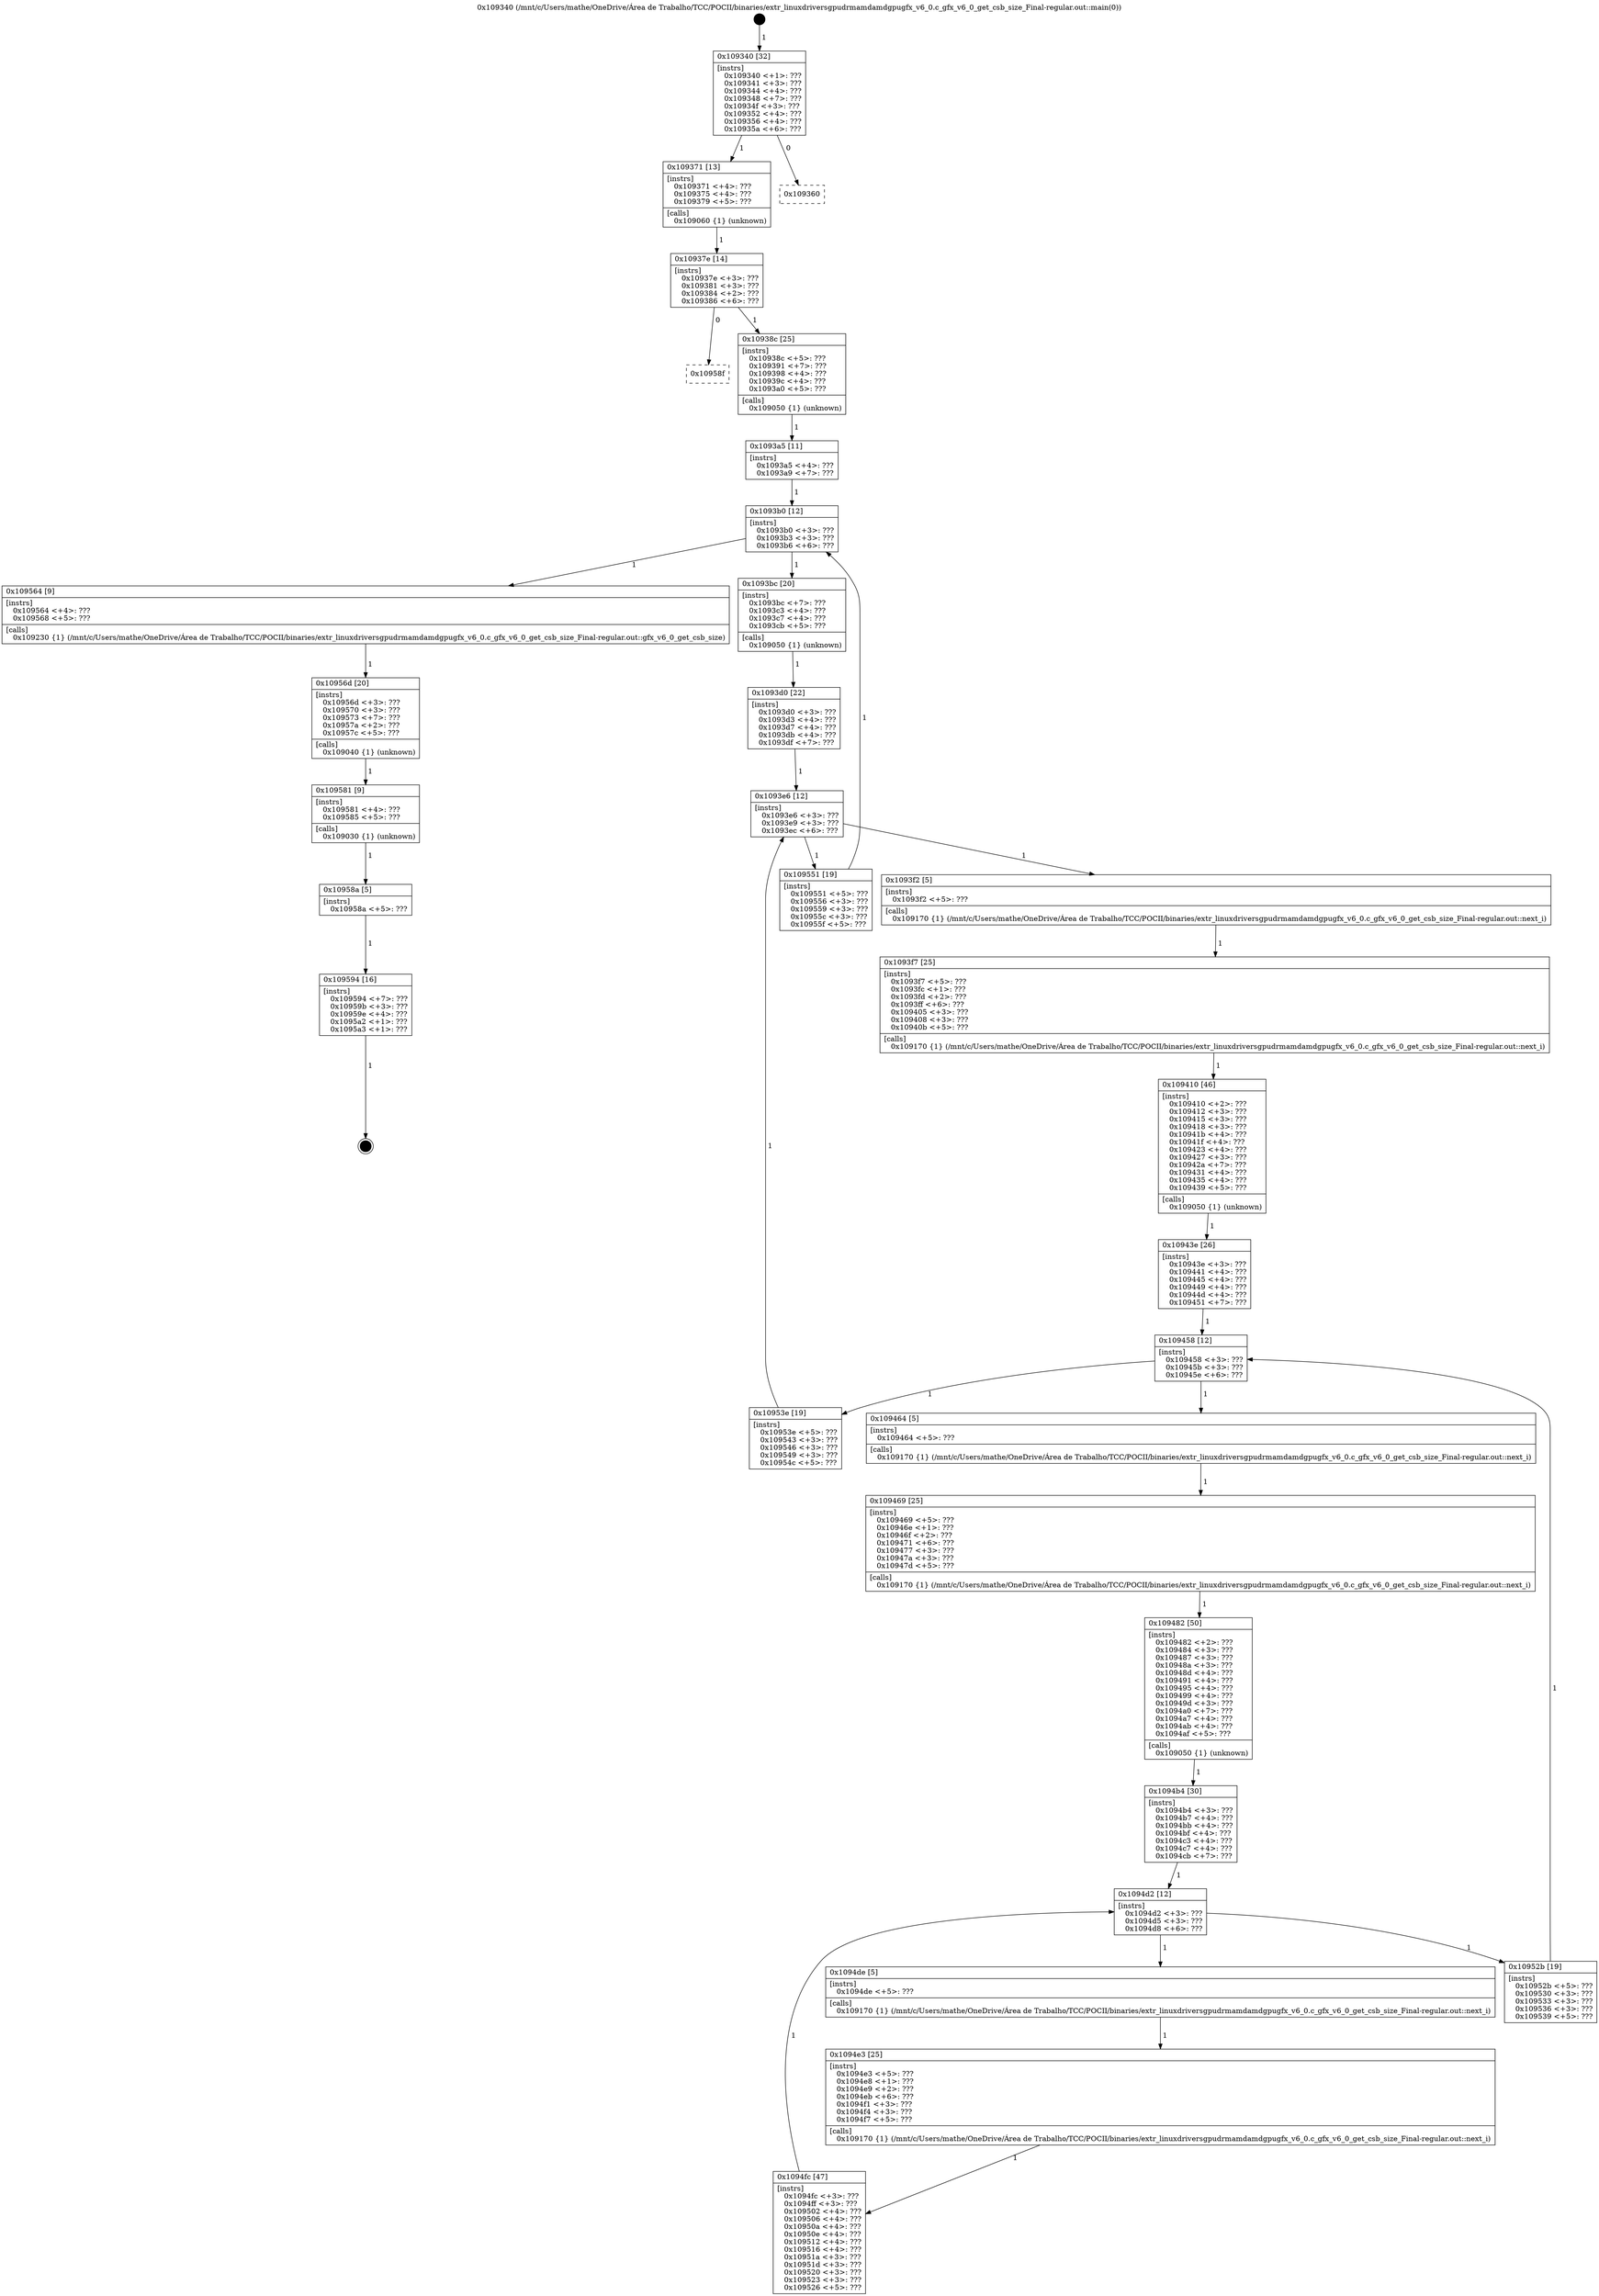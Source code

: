 digraph "0x109340" {
  label = "0x109340 (/mnt/c/Users/mathe/OneDrive/Área de Trabalho/TCC/POCII/binaries/extr_linuxdriversgpudrmamdamdgpugfx_v6_0.c_gfx_v6_0_get_csb_size_Final-regular.out::main(0))"
  labelloc = "t"
  node[shape=record]

  Entry [label="",width=0.3,height=0.3,shape=circle,fillcolor=black,style=filled]
  "0x109340" [label="{
     0x109340 [32]\l
     | [instrs]\l
     &nbsp;&nbsp;0x109340 \<+1\>: ???\l
     &nbsp;&nbsp;0x109341 \<+3\>: ???\l
     &nbsp;&nbsp;0x109344 \<+4\>: ???\l
     &nbsp;&nbsp;0x109348 \<+7\>: ???\l
     &nbsp;&nbsp;0x10934f \<+3\>: ???\l
     &nbsp;&nbsp;0x109352 \<+4\>: ???\l
     &nbsp;&nbsp;0x109356 \<+4\>: ???\l
     &nbsp;&nbsp;0x10935a \<+6\>: ???\l
  }"]
  "0x109371" [label="{
     0x109371 [13]\l
     | [instrs]\l
     &nbsp;&nbsp;0x109371 \<+4\>: ???\l
     &nbsp;&nbsp;0x109375 \<+4\>: ???\l
     &nbsp;&nbsp;0x109379 \<+5\>: ???\l
     | [calls]\l
     &nbsp;&nbsp;0x109060 \{1\} (unknown)\l
  }"]
  "0x109360" [label="{
     0x109360\l
  }", style=dashed]
  "0x10937e" [label="{
     0x10937e [14]\l
     | [instrs]\l
     &nbsp;&nbsp;0x10937e \<+3\>: ???\l
     &nbsp;&nbsp;0x109381 \<+3\>: ???\l
     &nbsp;&nbsp;0x109384 \<+2\>: ???\l
     &nbsp;&nbsp;0x109386 \<+6\>: ???\l
  }"]
  "0x10958f" [label="{
     0x10958f\l
  }", style=dashed]
  "0x10938c" [label="{
     0x10938c [25]\l
     | [instrs]\l
     &nbsp;&nbsp;0x10938c \<+5\>: ???\l
     &nbsp;&nbsp;0x109391 \<+7\>: ???\l
     &nbsp;&nbsp;0x109398 \<+4\>: ???\l
     &nbsp;&nbsp;0x10939c \<+4\>: ???\l
     &nbsp;&nbsp;0x1093a0 \<+5\>: ???\l
     | [calls]\l
     &nbsp;&nbsp;0x109050 \{1\} (unknown)\l
  }"]
  Exit [label="",width=0.3,height=0.3,shape=circle,fillcolor=black,style=filled,peripheries=2]
  "0x1093b0" [label="{
     0x1093b0 [12]\l
     | [instrs]\l
     &nbsp;&nbsp;0x1093b0 \<+3\>: ???\l
     &nbsp;&nbsp;0x1093b3 \<+3\>: ???\l
     &nbsp;&nbsp;0x1093b6 \<+6\>: ???\l
  }"]
  "0x109564" [label="{
     0x109564 [9]\l
     | [instrs]\l
     &nbsp;&nbsp;0x109564 \<+4\>: ???\l
     &nbsp;&nbsp;0x109568 \<+5\>: ???\l
     | [calls]\l
     &nbsp;&nbsp;0x109230 \{1\} (/mnt/c/Users/mathe/OneDrive/Área de Trabalho/TCC/POCII/binaries/extr_linuxdriversgpudrmamdamdgpugfx_v6_0.c_gfx_v6_0_get_csb_size_Final-regular.out::gfx_v6_0_get_csb_size)\l
  }"]
  "0x1093bc" [label="{
     0x1093bc [20]\l
     | [instrs]\l
     &nbsp;&nbsp;0x1093bc \<+7\>: ???\l
     &nbsp;&nbsp;0x1093c3 \<+4\>: ???\l
     &nbsp;&nbsp;0x1093c7 \<+4\>: ???\l
     &nbsp;&nbsp;0x1093cb \<+5\>: ???\l
     | [calls]\l
     &nbsp;&nbsp;0x109050 \{1\} (unknown)\l
  }"]
  "0x1093e6" [label="{
     0x1093e6 [12]\l
     | [instrs]\l
     &nbsp;&nbsp;0x1093e6 \<+3\>: ???\l
     &nbsp;&nbsp;0x1093e9 \<+3\>: ???\l
     &nbsp;&nbsp;0x1093ec \<+6\>: ???\l
  }"]
  "0x109551" [label="{
     0x109551 [19]\l
     | [instrs]\l
     &nbsp;&nbsp;0x109551 \<+5\>: ???\l
     &nbsp;&nbsp;0x109556 \<+3\>: ???\l
     &nbsp;&nbsp;0x109559 \<+3\>: ???\l
     &nbsp;&nbsp;0x10955c \<+3\>: ???\l
     &nbsp;&nbsp;0x10955f \<+5\>: ???\l
  }"]
  "0x1093f2" [label="{
     0x1093f2 [5]\l
     | [instrs]\l
     &nbsp;&nbsp;0x1093f2 \<+5\>: ???\l
     | [calls]\l
     &nbsp;&nbsp;0x109170 \{1\} (/mnt/c/Users/mathe/OneDrive/Área de Trabalho/TCC/POCII/binaries/extr_linuxdriversgpudrmamdamdgpugfx_v6_0.c_gfx_v6_0_get_csb_size_Final-regular.out::next_i)\l
  }"]
  "0x1093f7" [label="{
     0x1093f7 [25]\l
     | [instrs]\l
     &nbsp;&nbsp;0x1093f7 \<+5\>: ???\l
     &nbsp;&nbsp;0x1093fc \<+1\>: ???\l
     &nbsp;&nbsp;0x1093fd \<+2\>: ???\l
     &nbsp;&nbsp;0x1093ff \<+6\>: ???\l
     &nbsp;&nbsp;0x109405 \<+3\>: ???\l
     &nbsp;&nbsp;0x109408 \<+3\>: ???\l
     &nbsp;&nbsp;0x10940b \<+5\>: ???\l
     | [calls]\l
     &nbsp;&nbsp;0x109170 \{1\} (/mnt/c/Users/mathe/OneDrive/Área de Trabalho/TCC/POCII/binaries/extr_linuxdriversgpudrmamdamdgpugfx_v6_0.c_gfx_v6_0_get_csb_size_Final-regular.out::next_i)\l
  }"]
  "0x109410" [label="{
     0x109410 [46]\l
     | [instrs]\l
     &nbsp;&nbsp;0x109410 \<+2\>: ???\l
     &nbsp;&nbsp;0x109412 \<+3\>: ???\l
     &nbsp;&nbsp;0x109415 \<+3\>: ???\l
     &nbsp;&nbsp;0x109418 \<+3\>: ???\l
     &nbsp;&nbsp;0x10941b \<+4\>: ???\l
     &nbsp;&nbsp;0x10941f \<+4\>: ???\l
     &nbsp;&nbsp;0x109423 \<+4\>: ???\l
     &nbsp;&nbsp;0x109427 \<+3\>: ???\l
     &nbsp;&nbsp;0x10942a \<+7\>: ???\l
     &nbsp;&nbsp;0x109431 \<+4\>: ???\l
     &nbsp;&nbsp;0x109435 \<+4\>: ???\l
     &nbsp;&nbsp;0x109439 \<+5\>: ???\l
     | [calls]\l
     &nbsp;&nbsp;0x109050 \{1\} (unknown)\l
  }"]
  "0x109458" [label="{
     0x109458 [12]\l
     | [instrs]\l
     &nbsp;&nbsp;0x109458 \<+3\>: ???\l
     &nbsp;&nbsp;0x10945b \<+3\>: ???\l
     &nbsp;&nbsp;0x10945e \<+6\>: ???\l
  }"]
  "0x10953e" [label="{
     0x10953e [19]\l
     | [instrs]\l
     &nbsp;&nbsp;0x10953e \<+5\>: ???\l
     &nbsp;&nbsp;0x109543 \<+3\>: ???\l
     &nbsp;&nbsp;0x109546 \<+3\>: ???\l
     &nbsp;&nbsp;0x109549 \<+3\>: ???\l
     &nbsp;&nbsp;0x10954c \<+5\>: ???\l
  }"]
  "0x109464" [label="{
     0x109464 [5]\l
     | [instrs]\l
     &nbsp;&nbsp;0x109464 \<+5\>: ???\l
     | [calls]\l
     &nbsp;&nbsp;0x109170 \{1\} (/mnt/c/Users/mathe/OneDrive/Área de Trabalho/TCC/POCII/binaries/extr_linuxdriversgpudrmamdamdgpugfx_v6_0.c_gfx_v6_0_get_csb_size_Final-regular.out::next_i)\l
  }"]
  "0x109469" [label="{
     0x109469 [25]\l
     | [instrs]\l
     &nbsp;&nbsp;0x109469 \<+5\>: ???\l
     &nbsp;&nbsp;0x10946e \<+1\>: ???\l
     &nbsp;&nbsp;0x10946f \<+2\>: ???\l
     &nbsp;&nbsp;0x109471 \<+6\>: ???\l
     &nbsp;&nbsp;0x109477 \<+3\>: ???\l
     &nbsp;&nbsp;0x10947a \<+3\>: ???\l
     &nbsp;&nbsp;0x10947d \<+5\>: ???\l
     | [calls]\l
     &nbsp;&nbsp;0x109170 \{1\} (/mnt/c/Users/mathe/OneDrive/Área de Trabalho/TCC/POCII/binaries/extr_linuxdriversgpudrmamdamdgpugfx_v6_0.c_gfx_v6_0_get_csb_size_Final-regular.out::next_i)\l
  }"]
  "0x109482" [label="{
     0x109482 [50]\l
     | [instrs]\l
     &nbsp;&nbsp;0x109482 \<+2\>: ???\l
     &nbsp;&nbsp;0x109484 \<+3\>: ???\l
     &nbsp;&nbsp;0x109487 \<+3\>: ???\l
     &nbsp;&nbsp;0x10948a \<+3\>: ???\l
     &nbsp;&nbsp;0x10948d \<+4\>: ???\l
     &nbsp;&nbsp;0x109491 \<+4\>: ???\l
     &nbsp;&nbsp;0x109495 \<+4\>: ???\l
     &nbsp;&nbsp;0x109499 \<+4\>: ???\l
     &nbsp;&nbsp;0x10949d \<+3\>: ???\l
     &nbsp;&nbsp;0x1094a0 \<+7\>: ???\l
     &nbsp;&nbsp;0x1094a7 \<+4\>: ???\l
     &nbsp;&nbsp;0x1094ab \<+4\>: ???\l
     &nbsp;&nbsp;0x1094af \<+5\>: ???\l
     | [calls]\l
     &nbsp;&nbsp;0x109050 \{1\} (unknown)\l
  }"]
  "0x1094d2" [label="{
     0x1094d2 [12]\l
     | [instrs]\l
     &nbsp;&nbsp;0x1094d2 \<+3\>: ???\l
     &nbsp;&nbsp;0x1094d5 \<+3\>: ???\l
     &nbsp;&nbsp;0x1094d8 \<+6\>: ???\l
  }"]
  "0x10952b" [label="{
     0x10952b [19]\l
     | [instrs]\l
     &nbsp;&nbsp;0x10952b \<+5\>: ???\l
     &nbsp;&nbsp;0x109530 \<+3\>: ???\l
     &nbsp;&nbsp;0x109533 \<+3\>: ???\l
     &nbsp;&nbsp;0x109536 \<+3\>: ???\l
     &nbsp;&nbsp;0x109539 \<+5\>: ???\l
  }"]
  "0x1094de" [label="{
     0x1094de [5]\l
     | [instrs]\l
     &nbsp;&nbsp;0x1094de \<+5\>: ???\l
     | [calls]\l
     &nbsp;&nbsp;0x109170 \{1\} (/mnt/c/Users/mathe/OneDrive/Área de Trabalho/TCC/POCII/binaries/extr_linuxdriversgpudrmamdamdgpugfx_v6_0.c_gfx_v6_0_get_csb_size_Final-regular.out::next_i)\l
  }"]
  "0x1094e3" [label="{
     0x1094e3 [25]\l
     | [instrs]\l
     &nbsp;&nbsp;0x1094e3 \<+5\>: ???\l
     &nbsp;&nbsp;0x1094e8 \<+1\>: ???\l
     &nbsp;&nbsp;0x1094e9 \<+2\>: ???\l
     &nbsp;&nbsp;0x1094eb \<+6\>: ???\l
     &nbsp;&nbsp;0x1094f1 \<+3\>: ???\l
     &nbsp;&nbsp;0x1094f4 \<+3\>: ???\l
     &nbsp;&nbsp;0x1094f7 \<+5\>: ???\l
     | [calls]\l
     &nbsp;&nbsp;0x109170 \{1\} (/mnt/c/Users/mathe/OneDrive/Área de Trabalho/TCC/POCII/binaries/extr_linuxdriversgpudrmamdamdgpugfx_v6_0.c_gfx_v6_0_get_csb_size_Final-regular.out::next_i)\l
  }"]
  "0x1094fc" [label="{
     0x1094fc [47]\l
     | [instrs]\l
     &nbsp;&nbsp;0x1094fc \<+3\>: ???\l
     &nbsp;&nbsp;0x1094ff \<+3\>: ???\l
     &nbsp;&nbsp;0x109502 \<+4\>: ???\l
     &nbsp;&nbsp;0x109506 \<+4\>: ???\l
     &nbsp;&nbsp;0x10950a \<+4\>: ???\l
     &nbsp;&nbsp;0x10950e \<+4\>: ???\l
     &nbsp;&nbsp;0x109512 \<+4\>: ???\l
     &nbsp;&nbsp;0x109516 \<+4\>: ???\l
     &nbsp;&nbsp;0x10951a \<+3\>: ???\l
     &nbsp;&nbsp;0x10951d \<+3\>: ???\l
     &nbsp;&nbsp;0x109520 \<+3\>: ???\l
     &nbsp;&nbsp;0x109523 \<+3\>: ???\l
     &nbsp;&nbsp;0x109526 \<+5\>: ???\l
  }"]
  "0x1094b4" [label="{
     0x1094b4 [30]\l
     | [instrs]\l
     &nbsp;&nbsp;0x1094b4 \<+3\>: ???\l
     &nbsp;&nbsp;0x1094b7 \<+4\>: ???\l
     &nbsp;&nbsp;0x1094bb \<+4\>: ???\l
     &nbsp;&nbsp;0x1094bf \<+4\>: ???\l
     &nbsp;&nbsp;0x1094c3 \<+4\>: ???\l
     &nbsp;&nbsp;0x1094c7 \<+4\>: ???\l
     &nbsp;&nbsp;0x1094cb \<+7\>: ???\l
  }"]
  "0x109594" [label="{
     0x109594 [16]\l
     | [instrs]\l
     &nbsp;&nbsp;0x109594 \<+7\>: ???\l
     &nbsp;&nbsp;0x10959b \<+3\>: ???\l
     &nbsp;&nbsp;0x10959e \<+4\>: ???\l
     &nbsp;&nbsp;0x1095a2 \<+1\>: ???\l
     &nbsp;&nbsp;0x1095a3 \<+1\>: ???\l
  }"]
  "0x10943e" [label="{
     0x10943e [26]\l
     | [instrs]\l
     &nbsp;&nbsp;0x10943e \<+3\>: ???\l
     &nbsp;&nbsp;0x109441 \<+4\>: ???\l
     &nbsp;&nbsp;0x109445 \<+4\>: ???\l
     &nbsp;&nbsp;0x109449 \<+4\>: ???\l
     &nbsp;&nbsp;0x10944d \<+4\>: ???\l
     &nbsp;&nbsp;0x109451 \<+7\>: ???\l
  }"]
  "0x10958a" [label="{
     0x10958a [5]\l
     | [instrs]\l
     &nbsp;&nbsp;0x10958a \<+5\>: ???\l
  }"]
  "0x1093d0" [label="{
     0x1093d0 [22]\l
     | [instrs]\l
     &nbsp;&nbsp;0x1093d0 \<+3\>: ???\l
     &nbsp;&nbsp;0x1093d3 \<+4\>: ???\l
     &nbsp;&nbsp;0x1093d7 \<+4\>: ???\l
     &nbsp;&nbsp;0x1093db \<+4\>: ???\l
     &nbsp;&nbsp;0x1093df \<+7\>: ???\l
  }"]
  "0x109581" [label="{
     0x109581 [9]\l
     | [instrs]\l
     &nbsp;&nbsp;0x109581 \<+4\>: ???\l
     &nbsp;&nbsp;0x109585 \<+5\>: ???\l
     | [calls]\l
     &nbsp;&nbsp;0x109030 \{1\} (unknown)\l
  }"]
  "0x1093a5" [label="{
     0x1093a5 [11]\l
     | [instrs]\l
     &nbsp;&nbsp;0x1093a5 \<+4\>: ???\l
     &nbsp;&nbsp;0x1093a9 \<+7\>: ???\l
  }"]
  "0x10956d" [label="{
     0x10956d [20]\l
     | [instrs]\l
     &nbsp;&nbsp;0x10956d \<+3\>: ???\l
     &nbsp;&nbsp;0x109570 \<+3\>: ???\l
     &nbsp;&nbsp;0x109573 \<+7\>: ???\l
     &nbsp;&nbsp;0x10957a \<+2\>: ???\l
     &nbsp;&nbsp;0x10957c \<+5\>: ???\l
     | [calls]\l
     &nbsp;&nbsp;0x109040 \{1\} (unknown)\l
  }"]
  Entry -> "0x109340" [label=" 1"]
  "0x109340" -> "0x109371" [label=" 1"]
  "0x109340" -> "0x109360" [label=" 0"]
  "0x109371" -> "0x10937e" [label=" 1"]
  "0x10937e" -> "0x10958f" [label=" 0"]
  "0x10937e" -> "0x10938c" [label=" 1"]
  "0x109594" -> Exit [label=" 1"]
  "0x10938c" -> "0x1093a5" [label=" 1"]
  "0x1093b0" -> "0x109564" [label=" 1"]
  "0x1093b0" -> "0x1093bc" [label=" 1"]
  "0x1093bc" -> "0x1093d0" [label=" 1"]
  "0x1093e6" -> "0x109551" [label=" 1"]
  "0x1093e6" -> "0x1093f2" [label=" 1"]
  "0x1093f2" -> "0x1093f7" [label=" 1"]
  "0x1093f7" -> "0x109410" [label=" 1"]
  "0x109410" -> "0x10943e" [label=" 1"]
  "0x109458" -> "0x10953e" [label=" 1"]
  "0x109458" -> "0x109464" [label=" 1"]
  "0x109464" -> "0x109469" [label=" 1"]
  "0x109469" -> "0x109482" [label=" 1"]
  "0x109482" -> "0x1094b4" [label=" 1"]
  "0x1094d2" -> "0x10952b" [label=" 1"]
  "0x1094d2" -> "0x1094de" [label=" 1"]
  "0x1094de" -> "0x1094e3" [label=" 1"]
  "0x1094e3" -> "0x1094fc" [label=" 1"]
  "0x1094b4" -> "0x1094d2" [label=" 1"]
  "0x1094fc" -> "0x1094d2" [label=" 1"]
  "0x10958a" -> "0x109594" [label=" 1"]
  "0x10943e" -> "0x109458" [label=" 1"]
  "0x10952b" -> "0x109458" [label=" 1"]
  "0x109581" -> "0x10958a" [label=" 1"]
  "0x1093d0" -> "0x1093e6" [label=" 1"]
  "0x10953e" -> "0x1093e6" [label=" 1"]
  "0x10956d" -> "0x109581" [label=" 1"]
  "0x1093a5" -> "0x1093b0" [label=" 1"]
  "0x109551" -> "0x1093b0" [label=" 1"]
  "0x109564" -> "0x10956d" [label=" 1"]
}
